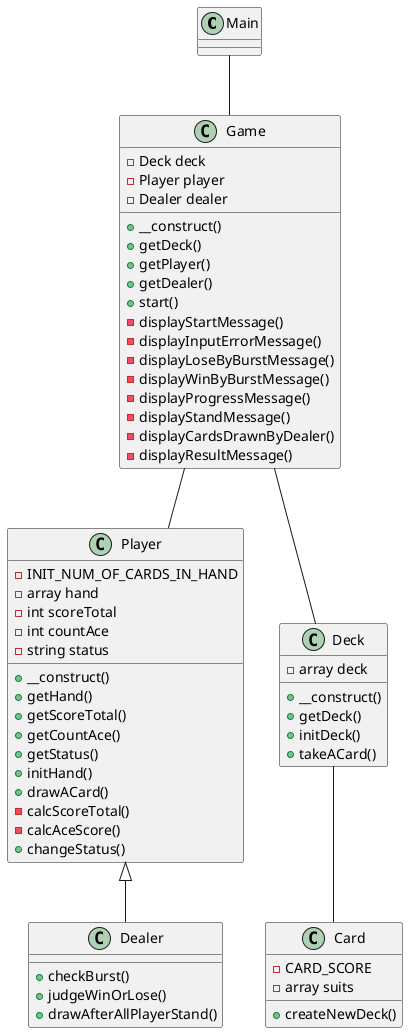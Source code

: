 @startuml Blackjack

class Main {
}

class Game {
  -Deck deck
  -Player player
  -Dealer dealer
  +__construct()
  +getDeck()
  +getPlayer()
  +getDealer()
  +start()
  -displayStartMessage()
  -displayInputErrorMessage()
  -displayLoseByBurstMessage()
  -displayWinByBurstMessage()
  -displayProgressMessage()
  -displayStandMessage()
  -displayCardsDrawnByDealer()
  -displayResultMessage()

}

class Player {
  -INIT_NUM_OF_CARDS_IN_HAND
  -array hand
  -int scoreTotal
  -int countAce
  -string status
  +__construct()
  +getHand()
  +getScoreTotal()
  +getCountAce()
  +getStatus()
  +initHand()
  +drawACard()
  -calcScoreTotal()
  -calcAceScore()
  +changeStatus()
}

class Dealer {
  +checkBurst()
  +judgeWinOrLose()
  +drawAfterAllPlayerStand()
}

class Deck {
  -array deck
  +__construct()
  +getDeck()
  +initDeck()
  +takeACard()
}

class Card {
  -CARD_SCORE
  -array suits
  +createNewDeck()
}

Main -- Game
Game -- Deck
Game -- Player
Deck -- Card

Player <|-- Dealer

@enduml
